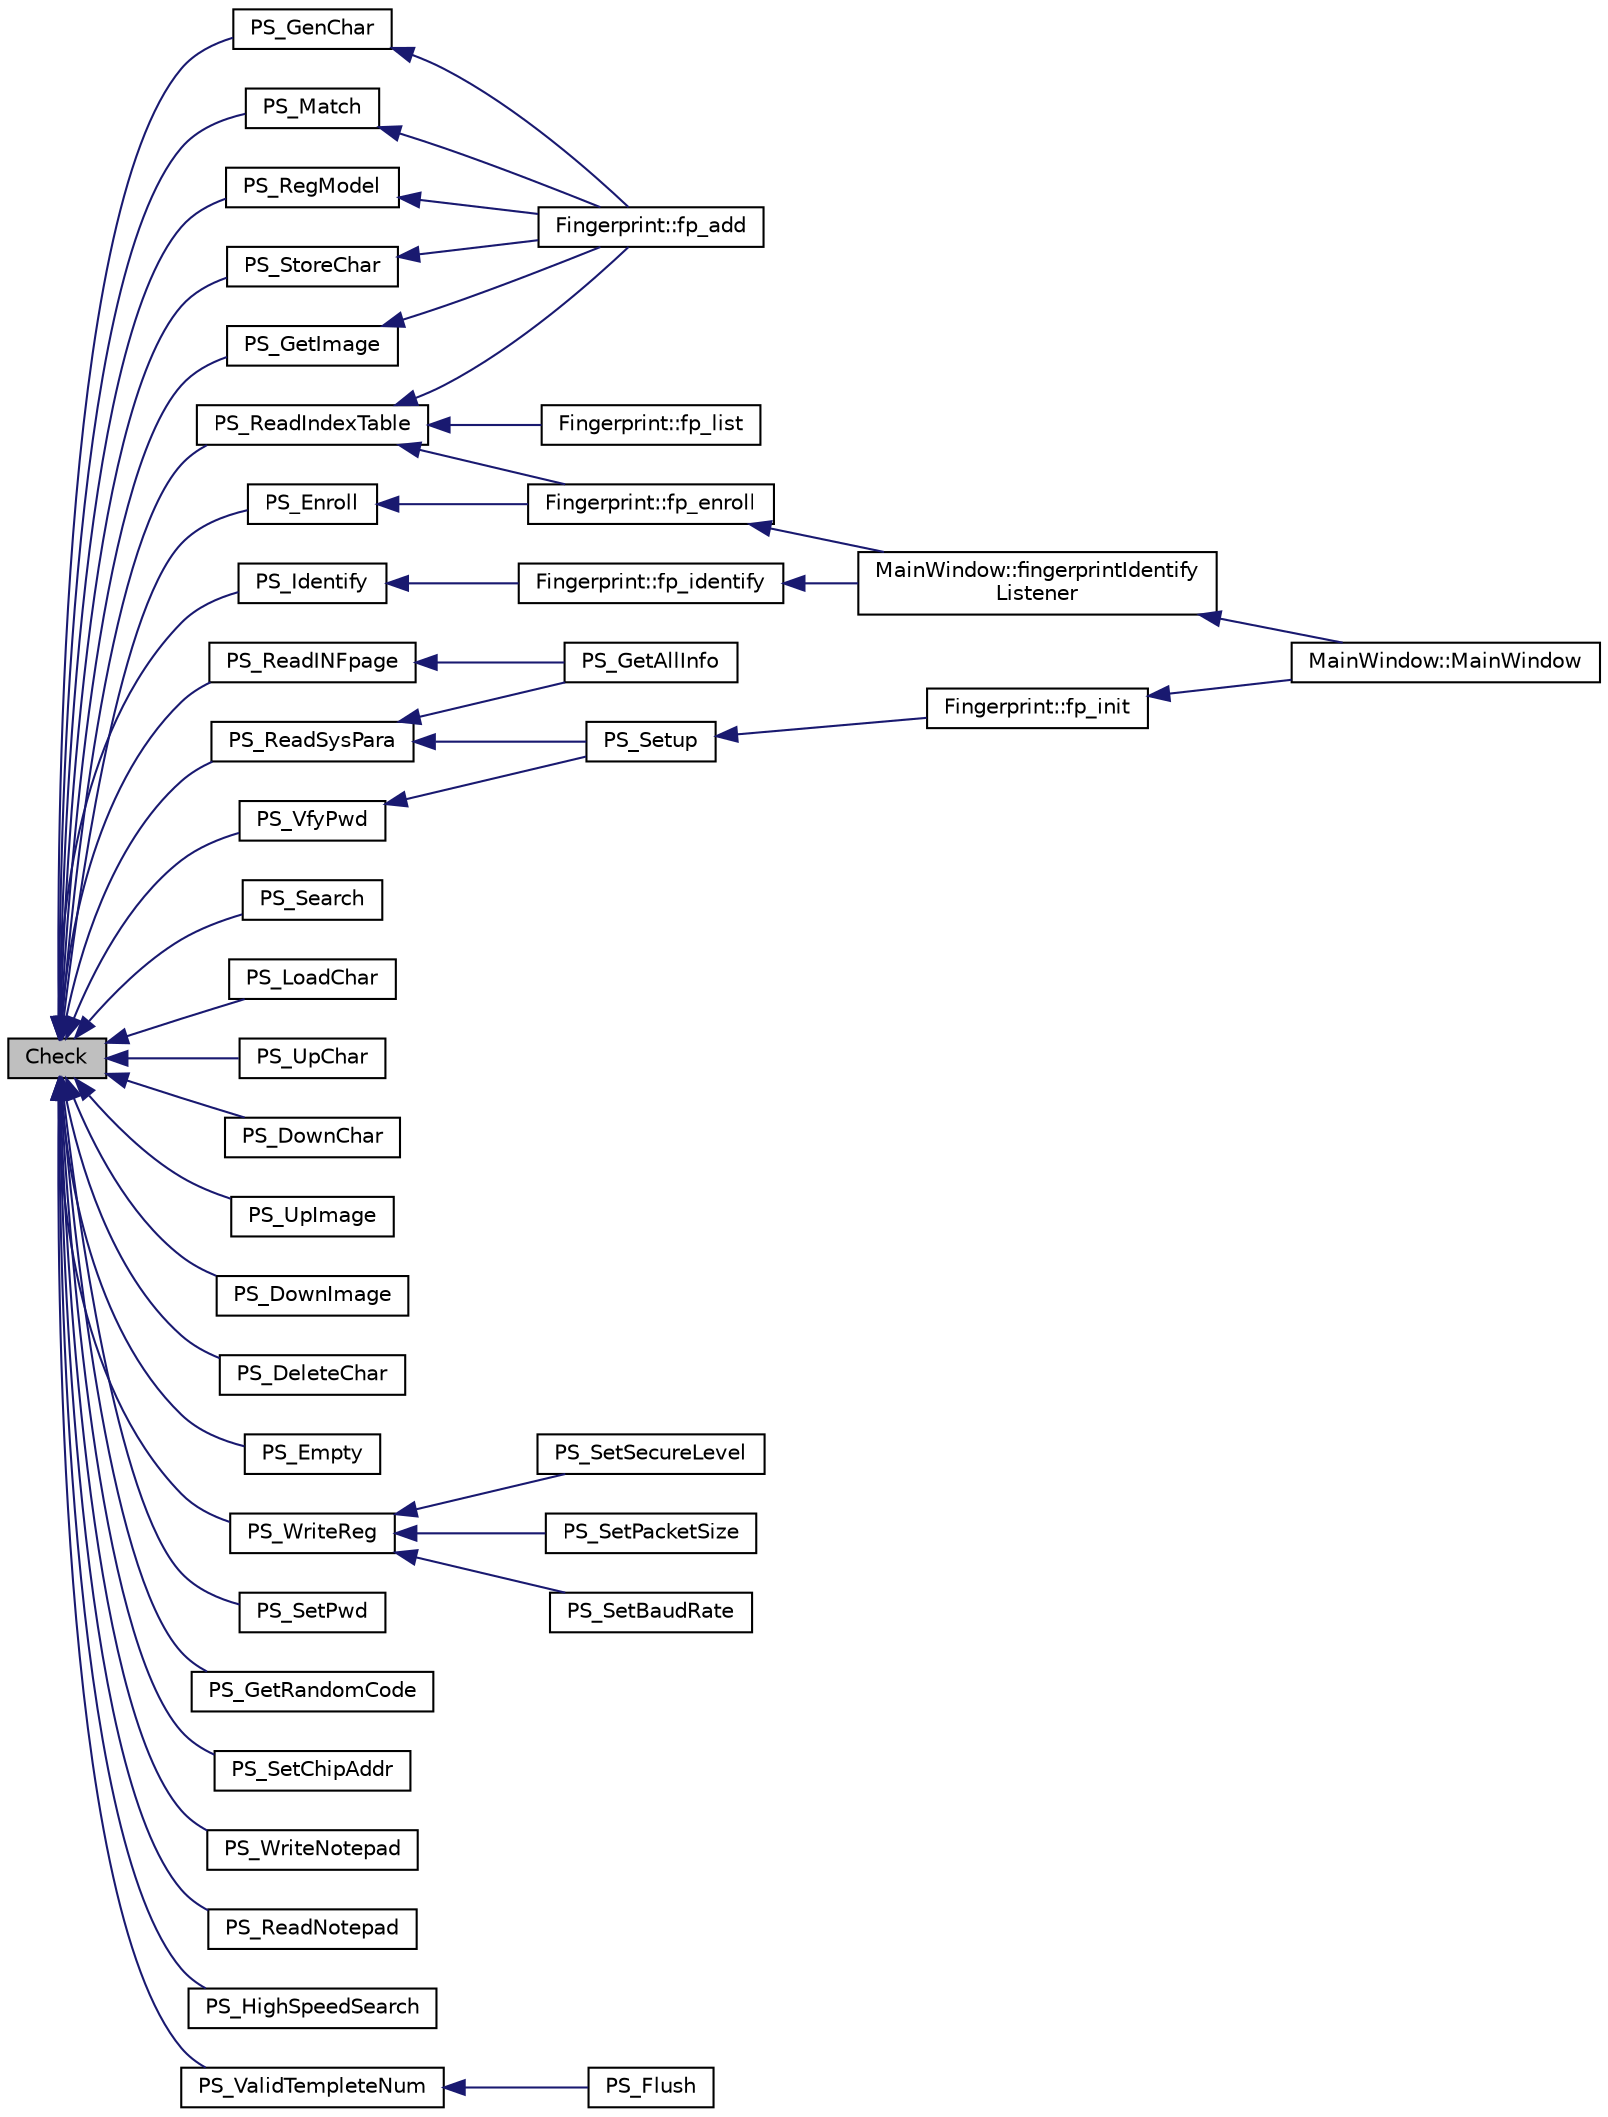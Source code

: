 digraph "Check"
{
  edge [fontname="Helvetica",fontsize="10",labelfontname="Helvetica",labelfontsize="10"];
  node [fontname="Helvetica",fontsize="10",shape=record];
  rankdir="LR";
  Node1 [label="Check",height=0.2,width=0.4,color="black", fillcolor="grey75", style="filled", fontcolor="black"];
  Node1 -> Node2 [dir="back",color="midnightblue",fontsize="10",style="solid",fontname="Helvetica"];
  Node2 [label="PS_GetImage",height=0.2,width=0.4,color="black", fillcolor="white", style="filled",URL="$as608_8h.html#ab93b7b3b367d82fc358845a0713e77db"];
  Node2 -> Node3 [dir="back",color="midnightblue",fontsize="10",style="solid",fontname="Helvetica"];
  Node3 [label="Fingerprint::fp_add",height=0.2,width=0.4,color="black", fillcolor="white", style="filled",URL="$class_fingerprint.html#a1cc52c07387ff07cc26427cb9d3f3d71",tooltip="Enroll user fingerprint data in to an empty memory, read user finger twice. "];
  Node1 -> Node4 [dir="back",color="midnightblue",fontsize="10",style="solid",fontname="Helvetica"];
  Node4 [label="PS_GenChar",height=0.2,width=0.4,color="black", fillcolor="white", style="filled",URL="$as608_8h.html#ac515c3ff7dce6a27509f9352cd0f1943"];
  Node4 -> Node3 [dir="back",color="midnightblue",fontsize="10",style="solid",fontname="Helvetica"];
  Node1 -> Node5 [dir="back",color="midnightblue",fontsize="10",style="solid",fontname="Helvetica"];
  Node5 [label="PS_Match",height=0.2,width=0.4,color="black", fillcolor="white", style="filled",URL="$as608_8h.html#aaa413f6e387308e85a872533e9c2428a"];
  Node5 -> Node3 [dir="back",color="midnightblue",fontsize="10",style="solid",fontname="Helvetica"];
  Node1 -> Node6 [dir="back",color="midnightblue",fontsize="10",style="solid",fontname="Helvetica"];
  Node6 [label="PS_Search",height=0.2,width=0.4,color="black", fillcolor="white", style="filled",URL="$as608_8h.html#afa46dca32feecddcfaf1de5b1b67d650"];
  Node1 -> Node7 [dir="back",color="midnightblue",fontsize="10",style="solid",fontname="Helvetica"];
  Node7 [label="PS_RegModel",height=0.2,width=0.4,color="black", fillcolor="white", style="filled",URL="$as608_8h.html#a42e7c83b9eae8089de6a4fa22b63af16"];
  Node7 -> Node3 [dir="back",color="midnightblue",fontsize="10",style="solid",fontname="Helvetica"];
  Node1 -> Node8 [dir="back",color="midnightblue",fontsize="10",style="solid",fontname="Helvetica"];
  Node8 [label="PS_StoreChar",height=0.2,width=0.4,color="black", fillcolor="white", style="filled",URL="$as608_8h.html#a23adbcbb36764d9b638bb9c7caea5b30"];
  Node8 -> Node3 [dir="back",color="midnightblue",fontsize="10",style="solid",fontname="Helvetica"];
  Node1 -> Node9 [dir="back",color="midnightblue",fontsize="10",style="solid",fontname="Helvetica"];
  Node9 [label="PS_LoadChar",height=0.2,width=0.4,color="black", fillcolor="white", style="filled",URL="$as608_8h.html#a12a0eb56a685718f339333019923d990"];
  Node1 -> Node10 [dir="back",color="midnightblue",fontsize="10",style="solid",fontname="Helvetica"];
  Node10 [label="PS_UpChar",height=0.2,width=0.4,color="black", fillcolor="white", style="filled",URL="$as608_8h.html#a5290e687341aa0c1711f71f078525830"];
  Node1 -> Node11 [dir="back",color="midnightblue",fontsize="10",style="solid",fontname="Helvetica"];
  Node11 [label="PS_DownChar",height=0.2,width=0.4,color="black", fillcolor="white", style="filled",URL="$as608_8h.html#aae1adff03625be979fceff80c16550ed"];
  Node1 -> Node12 [dir="back",color="midnightblue",fontsize="10",style="solid",fontname="Helvetica"];
  Node12 [label="PS_UpImage",height=0.2,width=0.4,color="black", fillcolor="white", style="filled",URL="$as608_8h.html#a530324613d04e0515428f8ff3b6579e6"];
  Node1 -> Node13 [dir="back",color="midnightblue",fontsize="10",style="solid",fontname="Helvetica"];
  Node13 [label="PS_DownImage",height=0.2,width=0.4,color="black", fillcolor="white", style="filled",URL="$as608_8h.html#aa6c23f88f68296970cec84242fe77d44"];
  Node1 -> Node14 [dir="back",color="midnightblue",fontsize="10",style="solid",fontname="Helvetica"];
  Node14 [label="PS_DeleteChar",height=0.2,width=0.4,color="black", fillcolor="white", style="filled",URL="$as608_8h.html#ad56baedb1c02cf2f4703ed8e0d1cef70"];
  Node1 -> Node15 [dir="back",color="midnightblue",fontsize="10",style="solid",fontname="Helvetica"];
  Node15 [label="PS_Empty",height=0.2,width=0.4,color="black", fillcolor="white", style="filled",URL="$as608_8h.html#a326d4b3793b5d7aacaac4c18694d62be"];
  Node1 -> Node16 [dir="back",color="midnightblue",fontsize="10",style="solid",fontname="Helvetica"];
  Node16 [label="PS_WriteReg",height=0.2,width=0.4,color="black", fillcolor="white", style="filled",URL="$as608_8h.html#a62423f4f40bab88d575cb7bf63db03e9"];
  Node16 -> Node17 [dir="back",color="midnightblue",fontsize="10",style="solid",fontname="Helvetica"];
  Node17 [label="PS_SetBaudRate",height=0.2,width=0.4,color="black", fillcolor="white", style="filled",URL="$as608_8h.html#ad28ac4064aa9104fc44bcb7182140bf2"];
  Node16 -> Node18 [dir="back",color="midnightblue",fontsize="10",style="solid",fontname="Helvetica"];
  Node18 [label="PS_SetSecureLevel",height=0.2,width=0.4,color="black", fillcolor="white", style="filled",URL="$as608_8h.html#af4c4c9a990ce91bc94fc8f18cdc29c16"];
  Node16 -> Node19 [dir="back",color="midnightblue",fontsize="10",style="solid",fontname="Helvetica"];
  Node19 [label="PS_SetPacketSize",height=0.2,width=0.4,color="black", fillcolor="white", style="filled",URL="$as608_8h.html#ade14404cbee79a0b3d22f5e21cd5da14"];
  Node1 -> Node20 [dir="back",color="midnightblue",fontsize="10",style="solid",fontname="Helvetica"];
  Node20 [label="PS_ReadSysPara",height=0.2,width=0.4,color="black", fillcolor="white", style="filled",URL="$as608_8h.html#aa19a000c64177c5ad0641db80b0c0031"];
  Node20 -> Node21 [dir="back",color="midnightblue",fontsize="10",style="solid",fontname="Helvetica"];
  Node21 [label="PS_Setup",height=0.2,width=0.4,color="black", fillcolor="white", style="filled",URL="$as608_8h.html#a522a62d36aeebd23459b2343a84a1972"];
  Node21 -> Node22 [dir="back",color="midnightblue",fontsize="10",style="solid",fontname="Helvetica"];
  Node22 [label="Fingerprint::fp_init",height=0.2,width=0.4,color="black", fillcolor="white", style="filled",URL="$class_fingerprint.html#ad199706762803a08154e147d82b0c867"];
  Node22 -> Node23 [dir="back",color="midnightblue",fontsize="10",style="solid",fontname="Helvetica"];
  Node23 [label="MainWindow::MainWindow",height=0.2,width=0.4,color="black", fillcolor="white", style="filled",URL="$class_main_window.html#a996c5a2b6f77944776856f08ec30858d",tooltip="MainWindow Constructor. "];
  Node20 -> Node24 [dir="back",color="midnightblue",fontsize="10",style="solid",fontname="Helvetica"];
  Node24 [label="PS_GetAllInfo",height=0.2,width=0.4,color="black", fillcolor="white", style="filled",URL="$as608_8h.html#a09284b1462d70fed411138c3080b0f34"];
  Node1 -> Node25 [dir="back",color="midnightblue",fontsize="10",style="solid",fontname="Helvetica"];
  Node25 [label="PS_Enroll",height=0.2,width=0.4,color="black", fillcolor="white", style="filled",URL="$as608_8h.html#a67aebf4a0d272ea7b5232d69e2626fc3"];
  Node25 -> Node26 [dir="back",color="midnightblue",fontsize="10",style="solid",fontname="Helvetica"];
  Node26 [label="Fingerprint::fp_enroll",height=0.2,width=0.4,color="black", fillcolor="white", style="filled",URL="$class_fingerprint.html#a15586c8d302933731eca34e4242edbb2",tooltip="Enroll user fingerprint data in to an empty memory, only read user finger one. "];
  Node26 -> Node27 [dir="back",color="midnightblue",fontsize="10",style="solid",fontname="Helvetica"];
  Node27 [label="MainWindow::fingerprintIdentify\lListener",height=0.2,width=0.4,color="black", fillcolor="white", style="filled",URL="$class_main_window.html#a9abddf234c9231f465917c318b3ba6b2",tooltip="Listener for fingerprint sensor. "];
  Node27 -> Node23 [dir="back",color="midnightblue",fontsize="10",style="solid",fontname="Helvetica"];
  Node1 -> Node28 [dir="back",color="midnightblue",fontsize="10",style="solid",fontname="Helvetica"];
  Node28 [label="PS_Identify",height=0.2,width=0.4,color="black", fillcolor="white", style="filled",URL="$as608_8h.html#a3ed25a66cf830d909aae5856b7a881c1"];
  Node28 -> Node29 [dir="back",color="midnightblue",fontsize="10",style="solid",fontname="Helvetica"];
  Node29 [label="Fingerprint::fp_identify",height=0.2,width=0.4,color="black", fillcolor="white", style="filled",URL="$class_fingerprint.html#a402792facf78e1ffa848dc95437478e8",tooltip="Check and compare user fingerprint. "];
  Node29 -> Node27 [dir="back",color="midnightblue",fontsize="10",style="solid",fontname="Helvetica"];
  Node1 -> Node30 [dir="back",color="midnightblue",fontsize="10",style="solid",fontname="Helvetica"];
  Node30 [label="PS_SetPwd",height=0.2,width=0.4,color="black", fillcolor="white", style="filled",URL="$as608_8h.html#a20d841fa1415ee0c231ed8cdf81d79ba"];
  Node1 -> Node31 [dir="back",color="midnightblue",fontsize="10",style="solid",fontname="Helvetica"];
  Node31 [label="PS_VfyPwd",height=0.2,width=0.4,color="black", fillcolor="white", style="filled",URL="$as608_8h.html#a414cabe0182e84936be7599f7b1234f7"];
  Node31 -> Node21 [dir="back",color="midnightblue",fontsize="10",style="solid",fontname="Helvetica"];
  Node1 -> Node32 [dir="back",color="midnightblue",fontsize="10",style="solid",fontname="Helvetica"];
  Node32 [label="PS_GetRandomCode",height=0.2,width=0.4,color="black", fillcolor="white", style="filled",URL="$as608_8h.html#a91f4e3c59f8f808f31d72d7cd91c67ee"];
  Node1 -> Node33 [dir="back",color="midnightblue",fontsize="10",style="solid",fontname="Helvetica"];
  Node33 [label="PS_SetChipAddr",height=0.2,width=0.4,color="black", fillcolor="white", style="filled",URL="$as608_8h.html#aee1f1b197443cfba931a50ddbe15272e"];
  Node1 -> Node34 [dir="back",color="midnightblue",fontsize="10",style="solid",fontname="Helvetica"];
  Node34 [label="PS_ReadINFpage",height=0.2,width=0.4,color="black", fillcolor="white", style="filled",URL="$as608_8h.html#aab33459ef440dbc5c6f29612a47d7315"];
  Node34 -> Node24 [dir="back",color="midnightblue",fontsize="10",style="solid",fontname="Helvetica"];
  Node1 -> Node35 [dir="back",color="midnightblue",fontsize="10",style="solid",fontname="Helvetica"];
  Node35 [label="PS_WriteNotepad",height=0.2,width=0.4,color="black", fillcolor="white", style="filled",URL="$as608_8h.html#ab1dd8a8523f905c63d26ef1f2ced8ddd"];
  Node1 -> Node36 [dir="back",color="midnightblue",fontsize="10",style="solid",fontname="Helvetica"];
  Node36 [label="PS_ReadNotepad",height=0.2,width=0.4,color="black", fillcolor="white", style="filled",URL="$as608_8h.html#ab05d2d2863b9d09dbb04734dee938f98"];
  Node1 -> Node37 [dir="back",color="midnightblue",fontsize="10",style="solid",fontname="Helvetica"];
  Node37 [label="PS_HighSpeedSearch",height=0.2,width=0.4,color="black", fillcolor="white", style="filled",URL="$as608_8h.html#ad45d831c5a5ab8f94a0992c5bb54a0dd"];
  Node1 -> Node38 [dir="back",color="midnightblue",fontsize="10",style="solid",fontname="Helvetica"];
  Node38 [label="PS_ValidTempleteNum",height=0.2,width=0.4,color="black", fillcolor="white", style="filled",URL="$as608_8h.html#ac6141ed8850680abfa4d5d066aedd1ec"];
  Node38 -> Node39 [dir="back",color="midnightblue",fontsize="10",style="solid",fontname="Helvetica"];
  Node39 [label="PS_Flush",height=0.2,width=0.4,color="black", fillcolor="white", style="filled",URL="$as608_8h.html#a2bfb02a967e1becc8c4526434a81fbd6"];
  Node1 -> Node40 [dir="back",color="midnightblue",fontsize="10",style="solid",fontname="Helvetica"];
  Node40 [label="PS_ReadIndexTable",height=0.2,width=0.4,color="black", fillcolor="white", style="filled",URL="$as608_8h.html#acb2580d314bfbc7441b71c3c4b32f065"];
  Node40 -> Node26 [dir="back",color="midnightblue",fontsize="10",style="solid",fontname="Helvetica"];
  Node40 -> Node3 [dir="back",color="midnightblue",fontsize="10",style="solid",fontname="Helvetica"];
  Node40 -> Node41 [dir="back",color="midnightblue",fontsize="10",style="solid",fontname="Helvetica"];
  Node41 [label="Fingerprint::fp_list",height=0.2,width=0.4,color="black", fillcolor="white", style="filled",URL="$class_fingerprint.html#a33ad88ae9e4c9d7277a465905e989dc6",tooltip="List all fingerprint ID in sensor memory, for debug use only. "];
}

